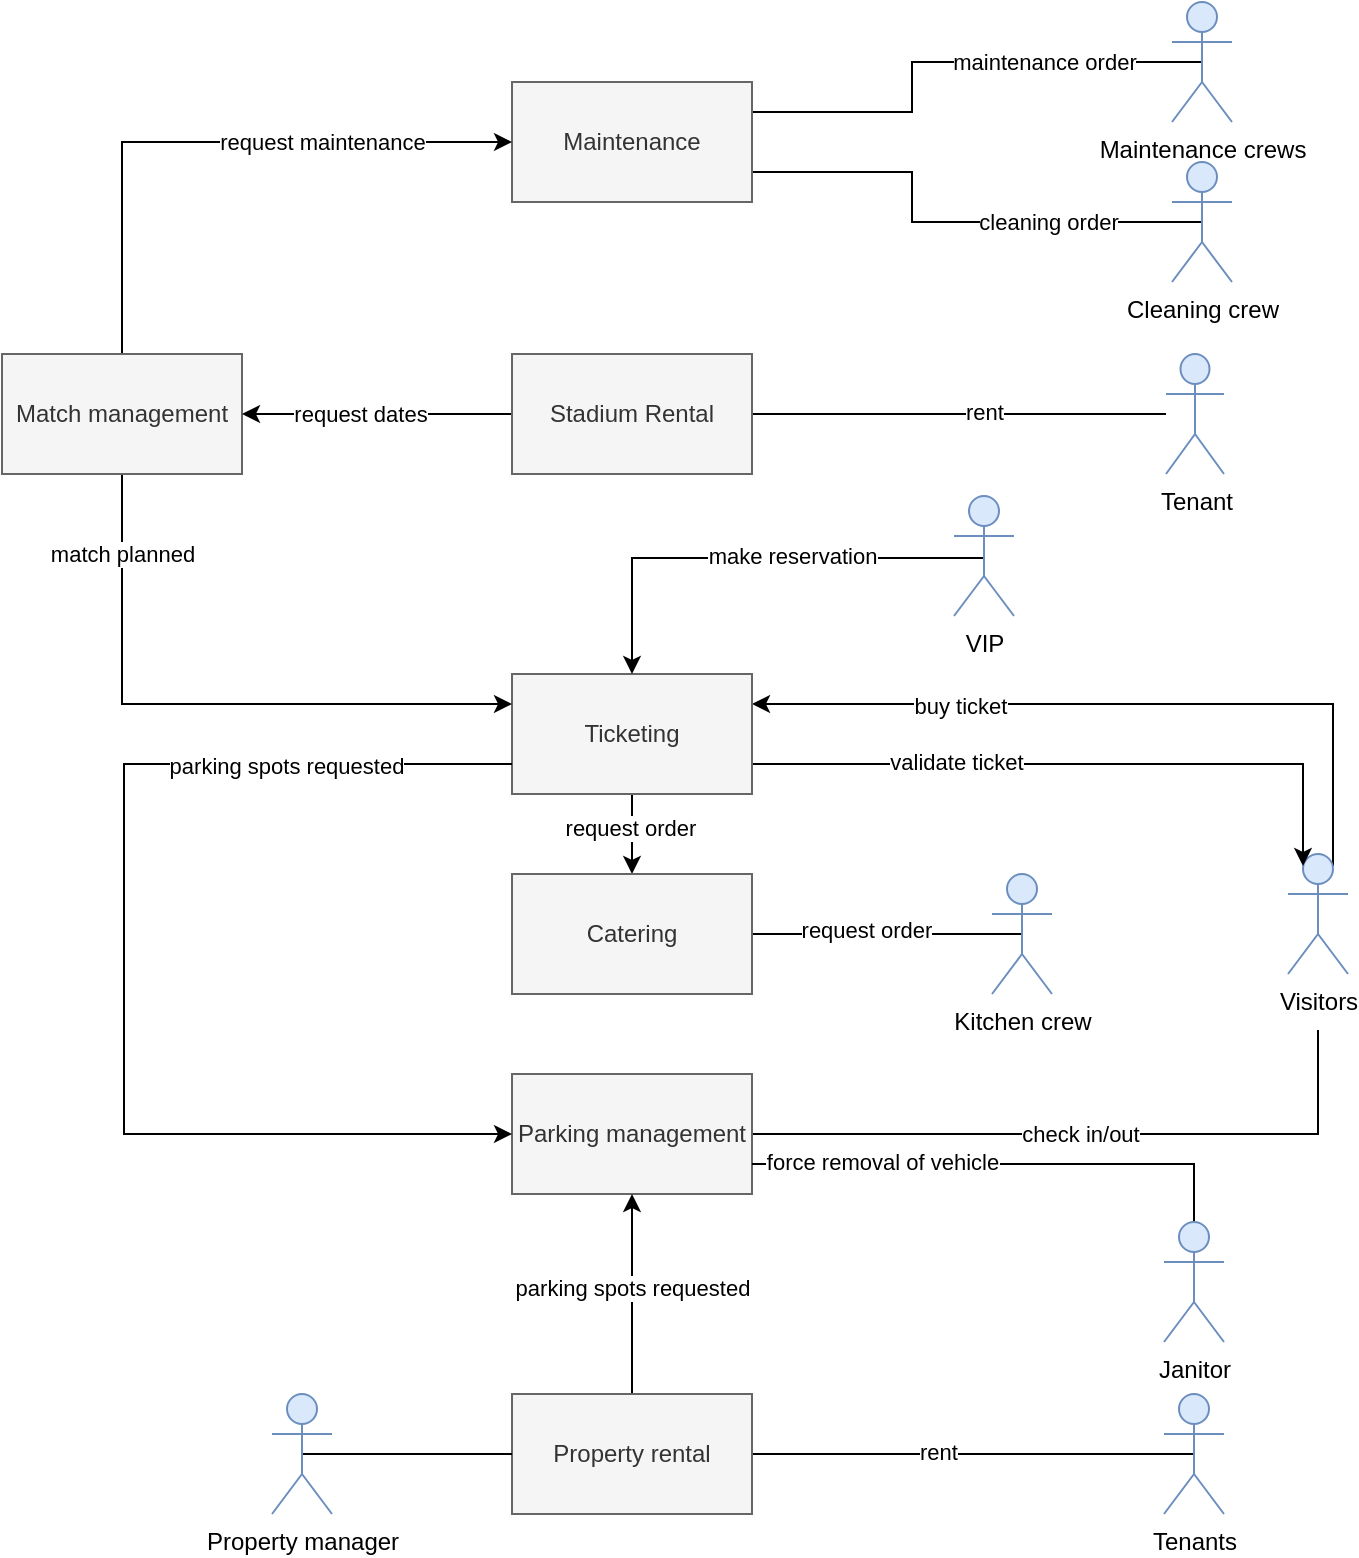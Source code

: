 <mxfile version="16.0.3" type="device"><diagram id="7vdR67izMV4KRyRr33on" name="Page-1"><mxGraphModel dx="1597" dy="1242" grid="0" gridSize="10" guides="1" tooltips="1" connect="1" arrows="1" fold="1" page="0" pageScale="1" pageWidth="827" pageHeight="1169" math="0" shadow="0"><root><mxCell id="0"/><mxCell id="1" parent="0"/><mxCell id="eaqYMlgLgRNQL0UhkFOH-27" style="edgeStyle=orthogonalEdgeStyle;rounded=0;orthogonalLoop=1;jettySize=auto;html=1;entryX=1;entryY=0.5;entryDx=0;entryDy=0;endArrow=none;endFill=0;" parent="1" target="eaqYMlgLgRNQL0UhkFOH-5" edge="1"><mxGeometry relative="1" as="geometry"><Array as="points"><mxPoint x="683" y="348"/></Array><mxPoint x="683" y="296" as="sourcePoint"/></mxGeometry></mxCell><mxCell id="eaqYMlgLgRNQL0UhkFOH-38" value="check in/out" style="edgeLabel;html=1;align=center;verticalAlign=middle;resizable=0;points=[];" parent="eaqYMlgLgRNQL0UhkFOH-27" vertex="1" connectable="0"><mxGeometry x="-0.389" y="-1" relative="1" as="geometry"><mxPoint x="-69" y="1" as="offset"/></mxGeometry></mxCell><mxCell id="MAUKvVMkPUuMdk3rJqoK-1" style="edgeStyle=orthogonalEdgeStyle;rounded=0;orthogonalLoop=1;jettySize=auto;html=1;exitX=0.75;exitY=0.1;exitDx=0;exitDy=0;exitPerimeter=0;entryX=1;entryY=0.25;entryDx=0;entryDy=0;" edge="1" parent="1" source="eaqYMlgLgRNQL0UhkFOH-1" target="eaqYMlgLgRNQL0UhkFOH-8"><mxGeometry relative="1" as="geometry"><Array as="points"><mxPoint x="691" y="133"/></Array></mxGeometry></mxCell><mxCell id="MAUKvVMkPUuMdk3rJqoK-2" value="buy ticket" style="edgeLabel;html=1;align=center;verticalAlign=middle;resizable=0;points=[];" vertex="1" connectable="0" parent="MAUKvVMkPUuMdk3rJqoK-1"><mxGeometry x="0.441" y="1" relative="1" as="geometry"><mxPoint as="offset"/></mxGeometry></mxCell><mxCell id="eaqYMlgLgRNQL0UhkFOH-1" value="Visitors" style="shape=umlActor;verticalLabelPosition=bottom;verticalAlign=top;html=1;outlineConnect=0;fillColor=#dae8fc;strokeColor=#6c8ebf;" parent="1" vertex="1"><mxGeometry x="668" y="208" width="30" height="60" as="geometry"/></mxCell><mxCell id="eaqYMlgLgRNQL0UhkFOH-16" style="edgeStyle=orthogonalEdgeStyle;rounded=0;orthogonalLoop=1;jettySize=auto;html=1;exitX=0.5;exitY=0.5;exitDx=0;exitDy=0;exitPerimeter=0;entryX=1;entryY=0.75;entryDx=0;entryDy=0;endArrow=none;endFill=0;" parent="1" source="eaqYMlgLgRNQL0UhkFOH-2" target="eaqYMlgLgRNQL0UhkFOH-9" edge="1"><mxGeometry relative="1" as="geometry"><Array as="points"><mxPoint x="480" y="-108"/><mxPoint x="480" y="-133"/></Array></mxGeometry></mxCell><mxCell id="eaqYMlgLgRNQL0UhkFOH-35" value="cleaning order" style="edgeLabel;html=1;align=center;verticalAlign=middle;resizable=0;points=[];" parent="eaqYMlgLgRNQL0UhkFOH-16" vertex="1" connectable="0"><mxGeometry x="-0.248" y="-2" relative="1" as="geometry"><mxPoint x="17" y="2" as="offset"/></mxGeometry></mxCell><mxCell id="eaqYMlgLgRNQL0UhkFOH-2" value="Cleaning crew" style="shape=umlActor;verticalLabelPosition=bottom;verticalAlign=top;html=1;outlineConnect=0;fillColor=#dae8fc;strokeColor=#6c8ebf;" parent="1" vertex="1"><mxGeometry x="610" y="-138" width="30" height="60" as="geometry"/></mxCell><mxCell id="eaqYMlgLgRNQL0UhkFOH-19" style="edgeStyle=orthogonalEdgeStyle;rounded=0;orthogonalLoop=1;jettySize=auto;html=1;exitX=0.5;exitY=0.5;exitDx=0;exitDy=0;exitPerimeter=0;entryX=1;entryY=0.25;entryDx=0;entryDy=0;endArrow=none;endFill=0;" parent="1" source="eaqYMlgLgRNQL0UhkFOH-3" target="eaqYMlgLgRNQL0UhkFOH-9" edge="1"><mxGeometry relative="1" as="geometry"><Array as="points"><mxPoint x="480" y="-188"/><mxPoint x="480" y="-163"/></Array></mxGeometry></mxCell><mxCell id="eaqYMlgLgRNQL0UhkFOH-36" value="maintenance order" style="edgeLabel;html=1;align=center;verticalAlign=middle;resizable=0;points=[];" parent="eaqYMlgLgRNQL0UhkFOH-19" vertex="1" connectable="0"><mxGeometry x="-0.184" y="-1" relative="1" as="geometry"><mxPoint x="23" y="1" as="offset"/></mxGeometry></mxCell><mxCell id="eaqYMlgLgRNQL0UhkFOH-3" value="Maintenance crews" style="shape=umlActor;verticalLabelPosition=bottom;verticalAlign=top;html=1;outlineConnect=0;fillColor=#dae8fc;strokeColor=#6c8ebf;" parent="1" vertex="1"><mxGeometry x="610" y="-218" width="30" height="60" as="geometry"/></mxCell><mxCell id="eaqYMlgLgRNQL0UhkFOH-28" style="edgeStyle=orthogonalEdgeStyle;rounded=0;orthogonalLoop=1;jettySize=auto;html=1;exitX=0.5;exitY=0.5;exitDx=0;exitDy=0;exitPerimeter=0;entryX=1;entryY=0.5;entryDx=0;entryDy=0;endArrow=none;endFill=0;" parent="1" source="eaqYMlgLgRNQL0UhkFOH-4" target="eaqYMlgLgRNQL0UhkFOH-7" edge="1"><mxGeometry relative="1" as="geometry"/></mxCell><mxCell id="eaqYMlgLgRNQL0UhkFOH-39" value="rent" style="edgeLabel;html=1;align=center;verticalAlign=middle;resizable=0;points=[];" parent="eaqYMlgLgRNQL0UhkFOH-28" vertex="1" connectable="0"><mxGeometry x="0.164" y="-1" relative="1" as="geometry"><mxPoint as="offset"/></mxGeometry></mxCell><mxCell id="eaqYMlgLgRNQL0UhkFOH-4" value="Tenants" style="shape=umlActor;verticalLabelPosition=bottom;verticalAlign=top;html=1;outlineConnect=0;fillColor=#dae8fc;strokeColor=#6c8ebf;" parent="1" vertex="1"><mxGeometry x="606" y="478" width="30" height="60" as="geometry"/></mxCell><mxCell id="eaqYMlgLgRNQL0UhkFOH-5" value="Parking management" style="rounded=0;whiteSpace=wrap;html=1;fillColor=#f5f5f5;fontColor=#333333;strokeColor=#666666;" parent="1" vertex="1"><mxGeometry x="280" y="318" width="120" height="60" as="geometry"/></mxCell><mxCell id="eaqYMlgLgRNQL0UhkFOH-24" style="edgeStyle=orthogonalEdgeStyle;rounded=0;orthogonalLoop=1;jettySize=auto;html=1;exitX=0.5;exitY=0;exitDx=0;exitDy=0;entryX=0.5;entryY=1;entryDx=0;entryDy=0;endArrow=classic;endFill=1;" parent="1" source="eaqYMlgLgRNQL0UhkFOH-7" target="eaqYMlgLgRNQL0UhkFOH-5" edge="1"><mxGeometry relative="1" as="geometry"/></mxCell><mxCell id="eaqYMlgLgRNQL0UhkFOH-29" value="parking spots requested" style="edgeLabel;html=1;align=center;verticalAlign=middle;resizable=0;points=[];" parent="eaqYMlgLgRNQL0UhkFOH-24" vertex="1" connectable="0"><mxGeometry x="0.067" relative="1" as="geometry"><mxPoint as="offset"/></mxGeometry></mxCell><mxCell id="eaqYMlgLgRNQL0UhkFOH-7" value="Property rental" style="rounded=0;whiteSpace=wrap;html=1;fillColor=#f5f5f5;fontColor=#333333;strokeColor=#666666;" parent="1" vertex="1"><mxGeometry x="280" y="478" width="120" height="60" as="geometry"/></mxCell><mxCell id="V97Hm1tWj9jtchOe_u8L-3" style="edgeStyle=orthogonalEdgeStyle;rounded=0;orthogonalLoop=1;jettySize=auto;html=1;exitX=0.5;exitY=1;exitDx=0;exitDy=0;entryX=0.5;entryY=0;entryDx=0;entryDy=0;" parent="1" source="eaqYMlgLgRNQL0UhkFOH-8" target="V97Hm1tWj9jtchOe_u8L-1" edge="1"><mxGeometry relative="1" as="geometry"/></mxCell><mxCell id="V97Hm1tWj9jtchOe_u8L-4" value="request order" style="edgeLabel;html=1;align=center;verticalAlign=middle;resizable=0;points=[];" parent="V97Hm1tWj9jtchOe_u8L-3" vertex="1" connectable="0"><mxGeometry x="-0.15" y="-1" relative="1" as="geometry"><mxPoint as="offset"/></mxGeometry></mxCell><mxCell id="MAUKvVMkPUuMdk3rJqoK-3" style="edgeStyle=orthogonalEdgeStyle;rounded=0;orthogonalLoop=1;jettySize=auto;html=1;exitX=1;exitY=0.75;exitDx=0;exitDy=0;entryX=0.25;entryY=0.1;entryDx=0;entryDy=0;entryPerimeter=0;" edge="1" parent="1" source="eaqYMlgLgRNQL0UhkFOH-8" target="eaqYMlgLgRNQL0UhkFOH-1"><mxGeometry relative="1" as="geometry"><Array as="points"><mxPoint x="676" y="163"/></Array></mxGeometry></mxCell><mxCell id="MAUKvVMkPUuMdk3rJqoK-5" value="validate ticket" style="edgeLabel;html=1;align=center;verticalAlign=middle;resizable=0;points=[];" vertex="1" connectable="0" parent="MAUKvVMkPUuMdk3rJqoK-3"><mxGeometry x="-0.493" y="3" relative="1" as="geometry"><mxPoint x="19" y="2" as="offset"/></mxGeometry></mxCell><mxCell id="eaqYMlgLgRNQL0UhkFOH-8" value="Ticketing" style="rounded=0;whiteSpace=wrap;html=1;fillColor=#f5f5f5;fontColor=#333333;strokeColor=#666666;" parent="1" vertex="1"><mxGeometry x="280" y="118" width="120" height="60" as="geometry"/></mxCell><mxCell id="eaqYMlgLgRNQL0UhkFOH-9" value="Maintenance" style="rounded=0;whiteSpace=wrap;html=1;fillColor=#f5f5f5;fontColor=#333333;strokeColor=#666666;" parent="1" vertex="1"><mxGeometry x="280" y="-178" width="120" height="60" as="geometry"/></mxCell><mxCell id="eaqYMlgLgRNQL0UhkFOH-21" style="edgeStyle=orthogonalEdgeStyle;rounded=0;orthogonalLoop=1;jettySize=auto;html=1;exitX=0.5;exitY=0;exitDx=0;exitDy=0;entryX=0;entryY=0.5;entryDx=0;entryDy=0;endArrow=classic;endFill=1;" parent="1" source="eaqYMlgLgRNQL0UhkFOH-20" target="eaqYMlgLgRNQL0UhkFOH-9" edge="1"><mxGeometry relative="1" as="geometry"/></mxCell><mxCell id="eaqYMlgLgRNQL0UhkFOH-40" value="request maintenance" style="edgeLabel;html=1;align=center;verticalAlign=middle;resizable=0;points=[];" parent="eaqYMlgLgRNQL0UhkFOH-21" vertex="1" connectable="0"><mxGeometry x="0.029" y="3" relative="1" as="geometry"><mxPoint x="51" y="3" as="offset"/></mxGeometry></mxCell><mxCell id="eaqYMlgLgRNQL0UhkFOH-22" style="edgeStyle=orthogonalEdgeStyle;rounded=0;orthogonalLoop=1;jettySize=auto;html=1;exitX=0.5;exitY=1;exitDx=0;exitDy=0;entryX=0;entryY=0.25;entryDx=0;entryDy=0;endArrow=classic;endFill=1;" parent="1" source="eaqYMlgLgRNQL0UhkFOH-20" target="eaqYMlgLgRNQL0UhkFOH-8" edge="1"><mxGeometry relative="1" as="geometry"/></mxCell><mxCell id="eaqYMlgLgRNQL0UhkFOH-34" value="match planned" style="edgeLabel;html=1;align=center;verticalAlign=middle;resizable=0;points=[];" parent="eaqYMlgLgRNQL0UhkFOH-22" vertex="1" connectable="0"><mxGeometry x="-0.486" y="2" relative="1" as="geometry"><mxPoint x="-2" y="-40" as="offset"/></mxGeometry></mxCell><mxCell id="eaqYMlgLgRNQL0UhkFOH-23" style="edgeStyle=orthogonalEdgeStyle;rounded=0;orthogonalLoop=1;jettySize=auto;html=1;exitX=0;exitY=0.75;exitDx=0;exitDy=0;entryX=0;entryY=0.5;entryDx=0;entryDy=0;endArrow=classic;endFill=1;" parent="1" source="eaqYMlgLgRNQL0UhkFOH-8" target="eaqYMlgLgRNQL0UhkFOH-5" edge="1"><mxGeometry relative="1" as="geometry"><Array as="points"><mxPoint x="86" y="163"/><mxPoint x="86" y="348"/></Array></mxGeometry></mxCell><mxCell id="eaqYMlgLgRNQL0UhkFOH-30" value="parking spots requested" style="edgeLabel;html=1;align=center;verticalAlign=middle;resizable=0;points=[];" parent="eaqYMlgLgRNQL0UhkFOH-23" vertex="1" connectable="0"><mxGeometry x="0.191" y="2" relative="1" as="geometry"><mxPoint x="79" y="-146" as="offset"/></mxGeometry></mxCell><mxCell id="eaqYMlgLgRNQL0UhkFOH-20" value="Match management" style="rounded=0;whiteSpace=wrap;html=1;fillColor=#f5f5f5;fontColor=#333333;strokeColor=#666666;" parent="1" vertex="1"><mxGeometry x="25" y="-42" width="120" height="60" as="geometry"/></mxCell><mxCell id="V97Hm1tWj9jtchOe_u8L-6" style="edgeStyle=orthogonalEdgeStyle;rounded=0;orthogonalLoop=1;jettySize=auto;html=1;exitX=1;exitY=0.5;exitDx=0;exitDy=0;entryX=0.5;entryY=0.5;entryDx=0;entryDy=0;entryPerimeter=0;endArrow=none;endFill=0;" parent="1" source="V97Hm1tWj9jtchOe_u8L-1" target="V97Hm1tWj9jtchOe_u8L-5" edge="1"><mxGeometry relative="1" as="geometry"/></mxCell><mxCell id="V97Hm1tWj9jtchOe_u8L-7" value="request order" style="edgeLabel;html=1;align=center;verticalAlign=middle;resizable=0;points=[];" parent="V97Hm1tWj9jtchOe_u8L-6" vertex="1" connectable="0"><mxGeometry x="-0.156" y="2" relative="1" as="geometry"><mxPoint as="offset"/></mxGeometry></mxCell><mxCell id="V97Hm1tWj9jtchOe_u8L-1" value="Catering" style="rounded=0;whiteSpace=wrap;html=1;fillColor=#f5f5f5;fontColor=#333333;strokeColor=#666666;" parent="1" vertex="1"><mxGeometry x="280" y="218" width="120" height="60" as="geometry"/></mxCell><mxCell id="V97Hm1tWj9jtchOe_u8L-5" value="Kitchen crew" style="shape=umlActor;verticalLabelPosition=bottom;verticalAlign=top;html=1;outlineConnect=0;fillColor=#dae8fc;strokeColor=#6c8ebf;" parent="1" vertex="1"><mxGeometry x="520" y="218" width="30" height="60" as="geometry"/></mxCell><mxCell id="V97Hm1tWj9jtchOe_u8L-10" style="edgeStyle=orthogonalEdgeStyle;rounded=0;orthogonalLoop=1;jettySize=auto;html=1;exitX=0.5;exitY=0.5;exitDx=0;exitDy=0;exitPerimeter=0;entryX=0;entryY=0.5;entryDx=0;entryDy=0;endArrow=none;endFill=0;" parent="1" source="V97Hm1tWj9jtchOe_u8L-9" target="eaqYMlgLgRNQL0UhkFOH-7" edge="1"><mxGeometry relative="1" as="geometry"/></mxCell><mxCell id="V97Hm1tWj9jtchOe_u8L-9" value="Property manager" style="shape=umlActor;verticalLabelPosition=bottom;verticalAlign=top;html=1;outlineConnect=0;fillColor=#dae8fc;strokeColor=#6c8ebf;" parent="1" vertex="1"><mxGeometry x="160" y="478" width="30" height="60" as="geometry"/></mxCell><mxCell id="MAUKvVMkPUuMdk3rJqoK-10" style="edgeStyle=orthogonalEdgeStyle;rounded=0;orthogonalLoop=1;jettySize=auto;html=1;exitX=1;exitY=0.5;exitDx=0;exitDy=0;endArrow=none;endFill=0;" edge="1" parent="1" source="MAUKvVMkPUuMdk3rJqoK-7" target="MAUKvVMkPUuMdk3rJqoK-9"><mxGeometry relative="1" as="geometry"/></mxCell><mxCell id="MAUKvVMkPUuMdk3rJqoK-11" value="rent" style="edgeLabel;html=1;align=center;verticalAlign=middle;resizable=0;points=[];" vertex="1" connectable="0" parent="MAUKvVMkPUuMdk3rJqoK-10"><mxGeometry x="0.115" y="1" relative="1" as="geometry"><mxPoint as="offset"/></mxGeometry></mxCell><mxCell id="MAUKvVMkPUuMdk3rJqoK-16" style="edgeStyle=orthogonalEdgeStyle;rounded=0;orthogonalLoop=1;jettySize=auto;html=1;exitX=0;exitY=0.5;exitDx=0;exitDy=0;entryX=1;entryY=0.5;entryDx=0;entryDy=0;endArrow=classic;endFill=1;" edge="1" parent="1" source="MAUKvVMkPUuMdk3rJqoK-7" target="eaqYMlgLgRNQL0UhkFOH-20"><mxGeometry relative="1" as="geometry"/></mxCell><mxCell id="MAUKvVMkPUuMdk3rJqoK-17" value="request dates" style="edgeLabel;html=1;align=center;verticalAlign=middle;resizable=0;points=[];" vertex="1" connectable="0" parent="MAUKvVMkPUuMdk3rJqoK-16"><mxGeometry x="0.277" y="2" relative="1" as="geometry"><mxPoint x="10" y="-2" as="offset"/></mxGeometry></mxCell><mxCell id="MAUKvVMkPUuMdk3rJqoK-7" value="Stadium Rental" style="rounded=0;whiteSpace=wrap;html=1;fillColor=#f5f5f5;fontColor=#333333;strokeColor=#666666;" vertex="1" parent="1"><mxGeometry x="280" y="-42" width="120" height="60" as="geometry"/></mxCell><mxCell id="MAUKvVMkPUuMdk3rJqoK-9" value="Tenant" style="shape=umlActor;verticalLabelPosition=bottom;verticalAlign=top;html=1;outlineConnect=0;fillColor=#dae8fc;strokeColor=#6c8ebf;" vertex="1" parent="1"><mxGeometry x="607" y="-42" width="29" height="60" as="geometry"/></mxCell><mxCell id="MAUKvVMkPUuMdk3rJqoK-13" style="edgeStyle=orthogonalEdgeStyle;rounded=0;orthogonalLoop=1;jettySize=auto;html=1;exitX=0.5;exitY=0;exitDx=0;exitDy=0;exitPerimeter=0;entryX=1;entryY=0.75;entryDx=0;entryDy=0;endArrow=none;endFill=0;" edge="1" parent="1" source="MAUKvVMkPUuMdk3rJqoK-12" target="eaqYMlgLgRNQL0UhkFOH-5"><mxGeometry relative="1" as="geometry"><Array as="points"><mxPoint x="621" y="363"/></Array></mxGeometry></mxCell><mxCell id="MAUKvVMkPUuMdk3rJqoK-14" value="force removal of vehicle" style="edgeLabel;html=1;align=center;verticalAlign=middle;resizable=0;points=[];" vertex="1" connectable="0" parent="MAUKvVMkPUuMdk3rJqoK-13"><mxGeometry x="0.478" y="-1" relative="1" as="geometry"><mxPoint as="offset"/></mxGeometry></mxCell><mxCell id="MAUKvVMkPUuMdk3rJqoK-12" value="Janitor" style="shape=umlActor;verticalLabelPosition=bottom;verticalAlign=top;html=1;outlineConnect=0;fillColor=#dae8fc;strokeColor=#6c8ebf;" vertex="1" parent="1"><mxGeometry x="606" y="392" width="30" height="60" as="geometry"/></mxCell><mxCell id="MAUKvVMkPUuMdk3rJqoK-19" style="edgeStyle=orthogonalEdgeStyle;rounded=0;orthogonalLoop=1;jettySize=auto;html=1;exitX=0.5;exitY=0.5;exitDx=0;exitDy=0;exitPerimeter=0;entryX=0.5;entryY=0;entryDx=0;entryDy=0;endArrow=classic;endFill=1;" edge="1" parent="1" source="MAUKvVMkPUuMdk3rJqoK-18" target="eaqYMlgLgRNQL0UhkFOH-8"><mxGeometry relative="1" as="geometry"><Array as="points"><mxPoint x="516" y="60"/><mxPoint x="340" y="60"/></Array></mxGeometry></mxCell><mxCell id="MAUKvVMkPUuMdk3rJqoK-20" value="make reservation" style="edgeLabel;html=1;align=center;verticalAlign=middle;resizable=0;points=[];" vertex="1" connectable="0" parent="MAUKvVMkPUuMdk3rJqoK-19"><mxGeometry x="0.068" y="1" relative="1" as="geometry"><mxPoint x="28" y="-2" as="offset"/></mxGeometry></mxCell><mxCell id="MAUKvVMkPUuMdk3rJqoK-18" value="VIP" style="shape=umlActor;verticalLabelPosition=bottom;verticalAlign=top;html=1;outlineConnect=0;fillColor=#dae8fc;strokeColor=#6c8ebf;" vertex="1" parent="1"><mxGeometry x="501" y="29" width="30" height="60" as="geometry"/></mxCell></root></mxGraphModel></diagram></mxfile>